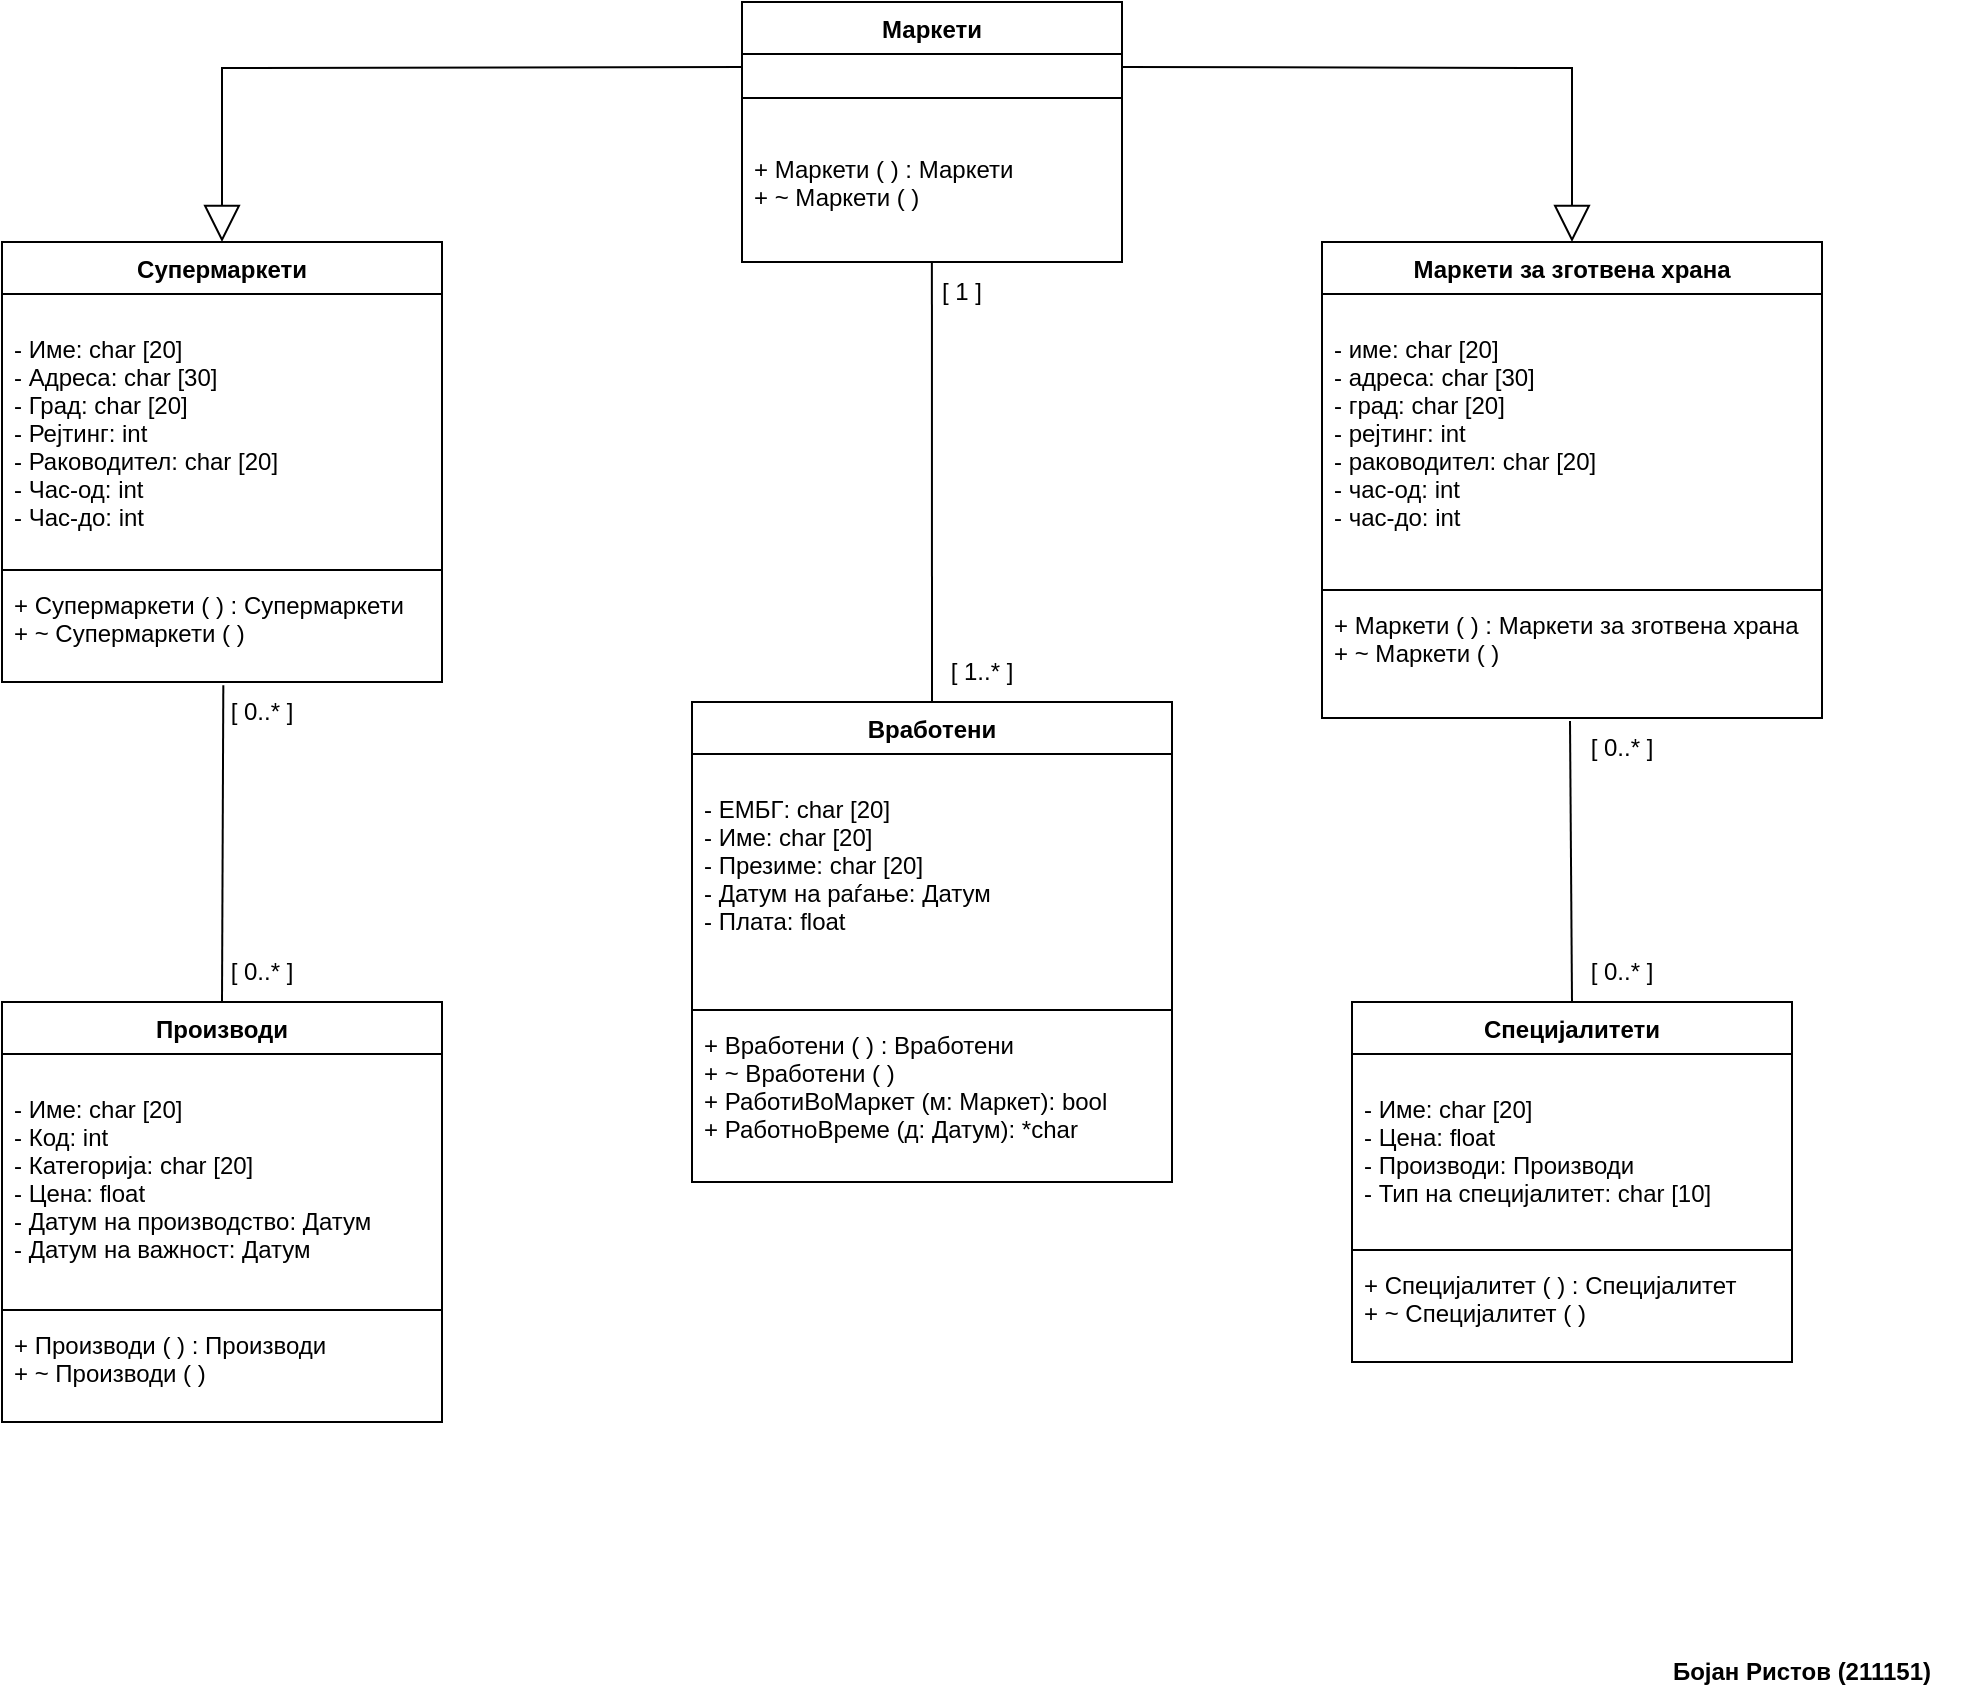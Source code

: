 <mxfile version="17.4.5" type="device"><diagram id="T8Zfc9p-8H2eLH9vtBTX" name="Page-1"><mxGraphModel dx="1480" dy="891" grid="1" gridSize="10" guides="1" tooltips="1" connect="1" arrows="1" fold="1" page="1" pageScale="1" pageWidth="1100" pageHeight="1700" math="0" shadow="0"><root><mxCell id="0"/><mxCell id="1" parent="0"/><mxCell id="LVUrUMbQOr3u2DVgyEUF-1" value="Супермаркети" style="swimlane;fontStyle=1;align=center;verticalAlign=top;childLayout=stackLayout;horizontal=1;startSize=26;horizontalStack=0;resizeParent=1;resizeParentMax=0;resizeLast=0;collapsible=1;marginBottom=0;" vertex="1" parent="1"><mxGeometry x="70" y="260" width="220" height="220" as="geometry"/></mxCell><mxCell id="LVUrUMbQOr3u2DVgyEUF-2" value="&#10;- Име: char [20]&#10;- Адреса: char [30]&#10;- Град: char [20]&#10;- Рејтинг: int&#10;- Раководител: char [20]&#10;- Час-од: int&#10;- Час-до: int  " style="text;strokeColor=none;fillColor=none;align=left;verticalAlign=top;spacingLeft=4;spacingRight=4;overflow=hidden;rotatable=0;points=[[0,0.5],[1,0.5]];portConstraint=eastwest;" vertex="1" parent="LVUrUMbQOr3u2DVgyEUF-1"><mxGeometry y="26" width="220" height="134" as="geometry"/></mxCell><mxCell id="LVUrUMbQOr3u2DVgyEUF-3" value="" style="line;strokeWidth=1;fillColor=none;align=left;verticalAlign=middle;spacingTop=-1;spacingLeft=3;spacingRight=3;rotatable=0;labelPosition=right;points=[];portConstraint=eastwest;" vertex="1" parent="LVUrUMbQOr3u2DVgyEUF-1"><mxGeometry y="160" width="220" height="8" as="geometry"/></mxCell><mxCell id="LVUrUMbQOr3u2DVgyEUF-4" value="+ Супермаркети ( ) : Супермаркети&#10;+ ~ Супермаркети ( )" style="text;strokeColor=none;fillColor=none;align=left;verticalAlign=top;spacingLeft=4;spacingRight=4;overflow=hidden;rotatable=0;points=[[0,0.5],[1,0.5]];portConstraint=eastwest;" vertex="1" parent="LVUrUMbQOr3u2DVgyEUF-1"><mxGeometry y="168" width="220" height="52" as="geometry"/></mxCell><mxCell id="LVUrUMbQOr3u2DVgyEUF-5" value="Маркети за зготвена храна" style="swimlane;fontStyle=1;align=center;verticalAlign=top;childLayout=stackLayout;horizontal=1;startSize=26;horizontalStack=0;resizeParent=1;resizeParentMax=0;resizeLast=0;collapsible=1;marginBottom=0;" vertex="1" parent="1"><mxGeometry x="730" y="260" width="250" height="238" as="geometry"/></mxCell><mxCell id="LVUrUMbQOr3u2DVgyEUF-6" value="&#10;- име: char [20]&#10;- адреса: char [30]&#10;- град: char [20]&#10;- рејтинг: int&#10;- раководител: char [20]&#10;- час-од: int&#10;- час-до: int  " style="text;strokeColor=none;fillColor=none;align=left;verticalAlign=top;spacingLeft=4;spacingRight=4;overflow=hidden;rotatable=0;points=[[0,0.5],[1,0.5]];portConstraint=eastwest;" vertex="1" parent="LVUrUMbQOr3u2DVgyEUF-5"><mxGeometry y="26" width="250" height="144" as="geometry"/></mxCell><mxCell id="LVUrUMbQOr3u2DVgyEUF-7" value="" style="line;strokeWidth=1;fillColor=none;align=left;verticalAlign=middle;spacingTop=-1;spacingLeft=3;spacingRight=3;rotatable=0;labelPosition=right;points=[];portConstraint=eastwest;" vertex="1" parent="LVUrUMbQOr3u2DVgyEUF-5"><mxGeometry y="170" width="250" height="8" as="geometry"/></mxCell><mxCell id="LVUrUMbQOr3u2DVgyEUF-8" value="+ Маркети ( ) : Маркети за зготвена храна&#10;+ ~ Маркети ( )" style="text;strokeColor=none;fillColor=none;align=left;verticalAlign=top;spacingLeft=4;spacingRight=4;overflow=hidden;rotatable=0;points=[[0,0.5],[1,0.5]];portConstraint=eastwest;" vertex="1" parent="LVUrUMbQOr3u2DVgyEUF-5"><mxGeometry y="178" width="250" height="60" as="geometry"/></mxCell><mxCell id="LVUrUMbQOr3u2DVgyEUF-11" value="Производи" style="swimlane;fontStyle=1;align=center;verticalAlign=top;childLayout=stackLayout;horizontal=1;startSize=26;horizontalStack=0;resizeParent=1;resizeParentMax=0;resizeLast=0;collapsible=1;marginBottom=0;" vertex="1" parent="1"><mxGeometry x="70" y="640" width="220" height="210" as="geometry"/></mxCell><mxCell id="LVUrUMbQOr3u2DVgyEUF-12" value="&#10;- Име: char [20]&#10;- Код: int&#10;- Категорија: char [20]&#10;- Цена: float&#10;- Датум на производство: Датум&#10;- Датум на важност: Датум" style="text;strokeColor=none;fillColor=none;align=left;verticalAlign=top;spacingLeft=4;spacingRight=4;overflow=hidden;rotatable=0;points=[[0,0.5],[1,0.5]];portConstraint=eastwest;" vertex="1" parent="LVUrUMbQOr3u2DVgyEUF-11"><mxGeometry y="26" width="220" height="124" as="geometry"/></mxCell><mxCell id="LVUrUMbQOr3u2DVgyEUF-13" value="" style="line;strokeWidth=1;fillColor=none;align=left;verticalAlign=middle;spacingTop=-1;spacingLeft=3;spacingRight=3;rotatable=0;labelPosition=right;points=[];portConstraint=eastwest;" vertex="1" parent="LVUrUMbQOr3u2DVgyEUF-11"><mxGeometry y="150" width="220" height="8" as="geometry"/></mxCell><mxCell id="LVUrUMbQOr3u2DVgyEUF-14" value="+ Производи ( ) : Производи&#10;+ ~ Производи ( )" style="text;strokeColor=none;fillColor=none;align=left;verticalAlign=top;spacingLeft=4;spacingRight=4;overflow=hidden;rotatable=0;points=[[0,0.5],[1,0.5]];portConstraint=eastwest;" vertex="1" parent="LVUrUMbQOr3u2DVgyEUF-11"><mxGeometry y="158" width="220" height="52" as="geometry"/></mxCell><mxCell id="LVUrUMbQOr3u2DVgyEUF-15" value="Специјалитети" style="swimlane;fontStyle=1;align=center;verticalAlign=top;childLayout=stackLayout;horizontal=1;startSize=26;horizontalStack=0;resizeParent=1;resizeParentMax=0;resizeLast=0;collapsible=1;marginBottom=0;" vertex="1" parent="1"><mxGeometry x="745" y="640" width="220" height="180" as="geometry"/></mxCell><mxCell id="LVUrUMbQOr3u2DVgyEUF-16" value="&#10;- Име: char [20]&#10;- Цена: float&#10;- Производи: Производи&#10;- Тип на специјалитет: char [10]" style="text;strokeColor=none;fillColor=none;align=left;verticalAlign=top;spacingLeft=4;spacingRight=4;overflow=hidden;rotatable=0;points=[[0,0.5],[1,0.5]];portConstraint=eastwest;" vertex="1" parent="LVUrUMbQOr3u2DVgyEUF-15"><mxGeometry y="26" width="220" height="94" as="geometry"/></mxCell><mxCell id="LVUrUMbQOr3u2DVgyEUF-17" value="" style="line;strokeWidth=1;fillColor=none;align=left;verticalAlign=middle;spacingTop=-1;spacingLeft=3;spacingRight=3;rotatable=0;labelPosition=right;points=[];portConstraint=eastwest;" vertex="1" parent="LVUrUMbQOr3u2DVgyEUF-15"><mxGeometry y="120" width="220" height="8" as="geometry"/></mxCell><mxCell id="LVUrUMbQOr3u2DVgyEUF-18" value="+ Специјалитет ( ) : Специјалитет&#10;+ ~ Специјалитет ( )" style="text;strokeColor=none;fillColor=none;align=left;verticalAlign=top;spacingLeft=4;spacingRight=4;overflow=hidden;rotatable=0;points=[[0,0.5],[1,0.5]];portConstraint=eastwest;" vertex="1" parent="LVUrUMbQOr3u2DVgyEUF-15"><mxGeometry y="128" width="220" height="52" as="geometry"/></mxCell><mxCell id="LVUrUMbQOr3u2DVgyEUF-19" value="Вработени" style="swimlane;fontStyle=1;align=center;verticalAlign=top;childLayout=stackLayout;horizontal=1;startSize=26;horizontalStack=0;resizeParent=1;resizeParentMax=0;resizeLast=0;collapsible=1;marginBottom=0;" vertex="1" parent="1"><mxGeometry x="415" y="490" width="240" height="240" as="geometry"/></mxCell><mxCell id="LVUrUMbQOr3u2DVgyEUF-20" value="&#10;- ЕМБГ: char [20]&#10;- Име: char [20]&#10;- Презиме: char [20]&#10;- Датум на раѓање: Датум&#10;- Плата: float" style="text;strokeColor=none;fillColor=none;align=left;verticalAlign=top;spacingLeft=4;spacingRight=4;overflow=hidden;rotatable=0;points=[[0,0.5],[1,0.5]];portConstraint=eastwest;" vertex="1" parent="LVUrUMbQOr3u2DVgyEUF-19"><mxGeometry y="26" width="240" height="124" as="geometry"/></mxCell><mxCell id="LVUrUMbQOr3u2DVgyEUF-21" value="" style="line;strokeWidth=1;fillColor=none;align=left;verticalAlign=middle;spacingTop=-1;spacingLeft=3;spacingRight=3;rotatable=0;labelPosition=right;points=[];portConstraint=eastwest;" vertex="1" parent="LVUrUMbQOr3u2DVgyEUF-19"><mxGeometry y="150" width="240" height="8" as="geometry"/></mxCell><mxCell id="LVUrUMbQOr3u2DVgyEUF-22" value="+ Вработени ( ) : Вработени&#10;+ ~ Вработени ( ) &#10;+ РаботиВоМаркет (м: Маркет): bool &#10;+ РаботноВреме (д: Датум): *char" style="text;strokeColor=none;fillColor=none;align=left;verticalAlign=top;spacingLeft=4;spacingRight=4;overflow=hidden;rotatable=0;points=[[0,0.5],[1,0.5]];portConstraint=eastwest;" vertex="1" parent="LVUrUMbQOr3u2DVgyEUF-19"><mxGeometry y="158" width="240" height="82" as="geometry"/></mxCell><mxCell id="LVUrUMbQOr3u2DVgyEUF-48" value="Маркети" style="swimlane;fontStyle=1;align=center;verticalAlign=top;childLayout=stackLayout;horizontal=1;startSize=26;horizontalStack=0;resizeParent=1;resizeParentMax=0;resizeLast=0;collapsible=1;marginBottom=0;" vertex="1" parent="1"><mxGeometry x="440" y="140" width="190" height="130" as="geometry"/></mxCell><mxCell id="LVUrUMbQOr3u2DVgyEUF-50" value="" style="line;strokeWidth=1;fillColor=none;align=left;verticalAlign=middle;spacingTop=-1;spacingLeft=3;spacingRight=3;rotatable=0;labelPosition=right;points=[];portConstraint=eastwest;" vertex="1" parent="LVUrUMbQOr3u2DVgyEUF-48"><mxGeometry y="26" width="190" height="44" as="geometry"/></mxCell><mxCell id="LVUrUMbQOr3u2DVgyEUF-51" value="+ Маркети ( ) : Маркети &#10;+ ~ Маркети ( )" style="text;strokeColor=none;fillColor=none;align=left;verticalAlign=top;spacingLeft=4;spacingRight=4;overflow=hidden;rotatable=0;points=[[0,0.5],[1,0.5]];portConstraint=eastwest;" vertex="1" parent="LVUrUMbQOr3u2DVgyEUF-48"><mxGeometry y="70" width="190" height="60" as="geometry"/></mxCell><mxCell id="LVUrUMbQOr3u2DVgyEUF-55" value="" style="endArrow=block;endSize=16;endFill=0;html=1;rounded=0;exitX=1;exitY=0.25;exitDx=0;exitDy=0;entryX=0.5;entryY=0;entryDx=0;entryDy=0;" edge="1" parent="1" source="LVUrUMbQOr3u2DVgyEUF-48" target="LVUrUMbQOr3u2DVgyEUF-5"><mxGeometry width="160" relative="1" as="geometry"><mxPoint x="520" y="190" as="sourcePoint"/><mxPoint x="680" y="190" as="targetPoint"/><Array as="points"><mxPoint x="855" y="173"/></Array></mxGeometry></mxCell><mxCell id="LVUrUMbQOr3u2DVgyEUF-56" value="" style="endArrow=block;endSize=16;endFill=0;html=1;rounded=0;exitX=0;exitY=0.25;exitDx=0;exitDy=0;entryX=0.5;entryY=0;entryDx=0;entryDy=0;" edge="1" parent="1" source="LVUrUMbQOr3u2DVgyEUF-48" target="LVUrUMbQOr3u2DVgyEUF-1"><mxGeometry width="160" relative="1" as="geometry"><mxPoint x="640" y="182.5" as="sourcePoint"/><mxPoint x="865" y="270" as="targetPoint"/><Array as="points"><mxPoint x="180" y="173"/></Array></mxGeometry></mxCell><mxCell id="LVUrUMbQOr3u2DVgyEUF-57" value="" style="endArrow=none;html=1;rounded=0;exitX=0.5;exitY=0;exitDx=0;exitDy=0;entryX=0.503;entryY=1.031;entryDx=0;entryDy=0;entryPerimeter=0;" edge="1" parent="1" source="LVUrUMbQOr3u2DVgyEUF-11" target="LVUrUMbQOr3u2DVgyEUF-4"><mxGeometry width="50" height="50" relative="1" as="geometry"><mxPoint x="610" y="560" as="sourcePoint"/><mxPoint x="660" y="510" as="targetPoint"/></mxGeometry></mxCell><mxCell id="LVUrUMbQOr3u2DVgyEUF-58" value="[ 0..* ]" style="text;html=1;strokeColor=none;fillColor=none;align=center;verticalAlign=middle;whiteSpace=wrap;rounded=0;" vertex="1" parent="1"><mxGeometry x="170" y="480" width="60" height="30" as="geometry"/></mxCell><mxCell id="LVUrUMbQOr3u2DVgyEUF-59" value="[ 0..* ]" style="text;html=1;strokeColor=none;fillColor=none;align=center;verticalAlign=middle;whiteSpace=wrap;rounded=0;" vertex="1" parent="1"><mxGeometry x="170" y="610" width="60" height="30" as="geometry"/></mxCell><mxCell id="LVUrUMbQOr3u2DVgyEUF-61" value="" style="endArrow=none;html=1;rounded=0;exitX=0.5;exitY=0;exitDx=0;exitDy=0;entryX=0.496;entryY=1.025;entryDx=0;entryDy=0;entryPerimeter=0;" edge="1" parent="1" source="LVUrUMbQOr3u2DVgyEUF-15" target="LVUrUMbQOr3u2DVgyEUF-8"><mxGeometry width="50" height="50" relative="1" as="geometry"><mxPoint x="860" y="610" as="sourcePoint"/><mxPoint x="860.66" y="451.612" as="targetPoint"/></mxGeometry></mxCell><mxCell id="LVUrUMbQOr3u2DVgyEUF-62" value="[ 0..* ]" style="text;html=1;strokeColor=none;fillColor=none;align=center;verticalAlign=middle;whiteSpace=wrap;rounded=0;" vertex="1" parent="1"><mxGeometry x="850" y="610" width="60" height="30" as="geometry"/></mxCell><mxCell id="LVUrUMbQOr3u2DVgyEUF-63" value="[ 0..* ]" style="text;html=1;strokeColor=none;fillColor=none;align=center;verticalAlign=middle;whiteSpace=wrap;rounded=0;" vertex="1" parent="1"><mxGeometry x="850" y="498" width="60" height="30" as="geometry"/></mxCell><mxCell id="LVUrUMbQOr3u2DVgyEUF-64" value="" style="endArrow=none;html=1;rounded=0;exitX=0.5;exitY=0;exitDx=0;exitDy=0;entryX=0.503;entryY=1.031;entryDx=0;entryDy=0;entryPerimeter=0;" edge="1" parent="1" source="LVUrUMbQOr3u2DVgyEUF-19"><mxGeometry width="50" height="50" relative="1" as="geometry"><mxPoint x="534.29" y="428.39" as="sourcePoint"/><mxPoint x="534.95" y="270.002" as="targetPoint"/></mxGeometry></mxCell><mxCell id="LVUrUMbQOr3u2DVgyEUF-65" value="[ 1 ]" style="text;html=1;strokeColor=none;fillColor=none;align=center;verticalAlign=middle;whiteSpace=wrap;rounded=0;" vertex="1" parent="1"><mxGeometry x="520" y="270" width="60" height="30" as="geometry"/></mxCell><mxCell id="LVUrUMbQOr3u2DVgyEUF-66" value="[ 1..* ]" style="text;html=1;strokeColor=none;fillColor=none;align=center;verticalAlign=middle;whiteSpace=wrap;rounded=0;" vertex="1" parent="1"><mxGeometry x="530" y="460" width="60" height="30" as="geometry"/></mxCell><mxCell id="LVUrUMbQOr3u2DVgyEUF-67" value="&lt;b&gt;Бојан Ристов (211151)&lt;/b&gt;" style="text;html=1;strokeColor=none;fillColor=none;align=center;verticalAlign=middle;whiteSpace=wrap;rounded=0;" vertex="1" parent="1"><mxGeometry x="890" y="960" width="160" height="30" as="geometry"/></mxCell></root></mxGraphModel></diagram></mxfile>